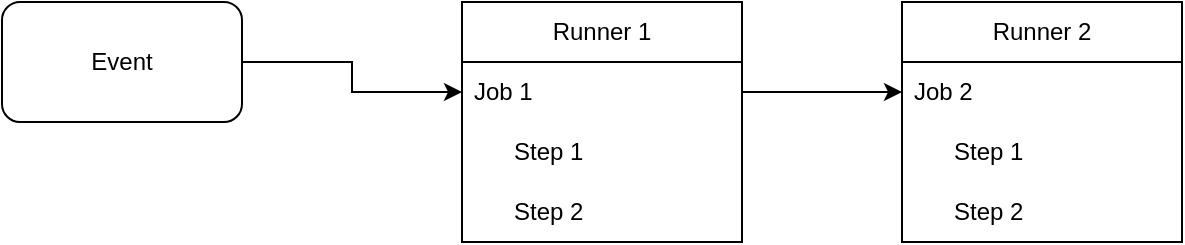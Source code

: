 <mxfile version="24.1.0" type="github">
  <diagram name="Page-1" id="2U_nsQBG_Ml7uF_FhQG1">
    <mxGraphModel dx="1111" dy="581" grid="1" gridSize="10" guides="1" tooltips="1" connect="1" arrows="1" fold="1" page="1" pageScale="1" pageWidth="850" pageHeight="1100" math="0" shadow="0">
      <root>
        <mxCell id="0" />
        <mxCell id="1" parent="0" />
        <mxCell id="T9ohOwDTFaOyJ3yVODFc-10" style="edgeStyle=orthogonalEdgeStyle;rounded=0;orthogonalLoop=1;jettySize=auto;html=1;entryX=0;entryY=0.5;entryDx=0;entryDy=0;" edge="1" parent="1" source="T9ohOwDTFaOyJ3yVODFc-1" target="T9ohOwDTFaOyJ3yVODFc-3">
          <mxGeometry relative="1" as="geometry" />
        </mxCell>
        <mxCell id="T9ohOwDTFaOyJ3yVODFc-1" value="Event" style="rounded=1;whiteSpace=wrap;html=1;" vertex="1" parent="1">
          <mxGeometry x="90" y="140" width="120" height="60" as="geometry" />
        </mxCell>
        <mxCell id="T9ohOwDTFaOyJ3yVODFc-2" value="Runner 1" style="swimlane;fontStyle=0;childLayout=stackLayout;horizontal=1;startSize=30;horizontalStack=0;resizeParent=1;resizeParentMax=0;resizeLast=0;collapsible=1;marginBottom=0;whiteSpace=wrap;html=1;" vertex="1" parent="1">
          <mxGeometry x="320" y="140" width="140" height="120" as="geometry" />
        </mxCell>
        <mxCell id="T9ohOwDTFaOyJ3yVODFc-3" value="Job 1" style="text;strokeColor=none;fillColor=none;align=left;verticalAlign=middle;spacingLeft=4;spacingRight=4;overflow=hidden;points=[[0,0.5],[1,0.5]];portConstraint=eastwest;rotatable=0;whiteSpace=wrap;html=1;" vertex="1" parent="T9ohOwDTFaOyJ3yVODFc-2">
          <mxGeometry y="30" width="140" height="30" as="geometry" />
        </mxCell>
        <mxCell id="T9ohOwDTFaOyJ3yVODFc-4" value="&amp;nbsp;&amp;nbsp;&amp;nbsp;&amp;nbsp;&amp;nbsp; Step 1" style="text;strokeColor=none;fillColor=none;align=left;verticalAlign=middle;spacingLeft=4;spacingRight=4;overflow=hidden;points=[[0,0.5],[1,0.5]];portConstraint=eastwest;rotatable=0;whiteSpace=wrap;html=1;" vertex="1" parent="T9ohOwDTFaOyJ3yVODFc-2">
          <mxGeometry y="60" width="140" height="30" as="geometry" />
        </mxCell>
        <mxCell id="T9ohOwDTFaOyJ3yVODFc-5" value="&amp;nbsp;&amp;nbsp;&amp;nbsp;&amp;nbsp;&amp;nbsp; Step 2" style="text;strokeColor=none;fillColor=none;align=left;verticalAlign=middle;spacingLeft=4;spacingRight=4;overflow=hidden;points=[[0,0.5],[1,0.5]];portConstraint=eastwest;rotatable=0;whiteSpace=wrap;html=1;" vertex="1" parent="T9ohOwDTFaOyJ3yVODFc-2">
          <mxGeometry y="90" width="140" height="30" as="geometry" />
        </mxCell>
        <mxCell id="T9ohOwDTFaOyJ3yVODFc-6" value="Runner 2" style="swimlane;fontStyle=0;childLayout=stackLayout;horizontal=1;startSize=30;horizontalStack=0;resizeParent=1;resizeParentMax=0;resizeLast=0;collapsible=1;marginBottom=0;whiteSpace=wrap;html=1;" vertex="1" parent="1">
          <mxGeometry x="540" y="140" width="140" height="120" as="geometry" />
        </mxCell>
        <mxCell id="T9ohOwDTFaOyJ3yVODFc-7" value="Job 2" style="text;strokeColor=none;fillColor=none;align=left;verticalAlign=middle;spacingLeft=4;spacingRight=4;overflow=hidden;points=[[0,0.5],[1,0.5]];portConstraint=eastwest;rotatable=0;whiteSpace=wrap;html=1;" vertex="1" parent="T9ohOwDTFaOyJ3yVODFc-6">
          <mxGeometry y="30" width="140" height="30" as="geometry" />
        </mxCell>
        <mxCell id="T9ohOwDTFaOyJ3yVODFc-8" value="&amp;nbsp;&amp;nbsp;&amp;nbsp;&amp;nbsp;&amp;nbsp; Step 1" style="text;strokeColor=none;fillColor=none;align=left;verticalAlign=middle;spacingLeft=4;spacingRight=4;overflow=hidden;points=[[0,0.5],[1,0.5]];portConstraint=eastwest;rotatable=0;whiteSpace=wrap;html=1;" vertex="1" parent="T9ohOwDTFaOyJ3yVODFc-6">
          <mxGeometry y="60" width="140" height="30" as="geometry" />
        </mxCell>
        <mxCell id="T9ohOwDTFaOyJ3yVODFc-9" value="&amp;nbsp;&amp;nbsp;&amp;nbsp;&amp;nbsp;&amp;nbsp; Step 2" style="text;strokeColor=none;fillColor=none;align=left;verticalAlign=middle;spacingLeft=4;spacingRight=4;overflow=hidden;points=[[0,0.5],[1,0.5]];portConstraint=eastwest;rotatable=0;whiteSpace=wrap;html=1;" vertex="1" parent="T9ohOwDTFaOyJ3yVODFc-6">
          <mxGeometry y="90" width="140" height="30" as="geometry" />
        </mxCell>
        <mxCell id="T9ohOwDTFaOyJ3yVODFc-11" style="edgeStyle=orthogonalEdgeStyle;rounded=0;orthogonalLoop=1;jettySize=auto;html=1;exitX=1;exitY=0.5;exitDx=0;exitDy=0;entryX=0;entryY=0.5;entryDx=0;entryDy=0;" edge="1" parent="1" source="T9ohOwDTFaOyJ3yVODFc-3" target="T9ohOwDTFaOyJ3yVODFc-7">
          <mxGeometry relative="1" as="geometry" />
        </mxCell>
      </root>
    </mxGraphModel>
  </diagram>
</mxfile>

